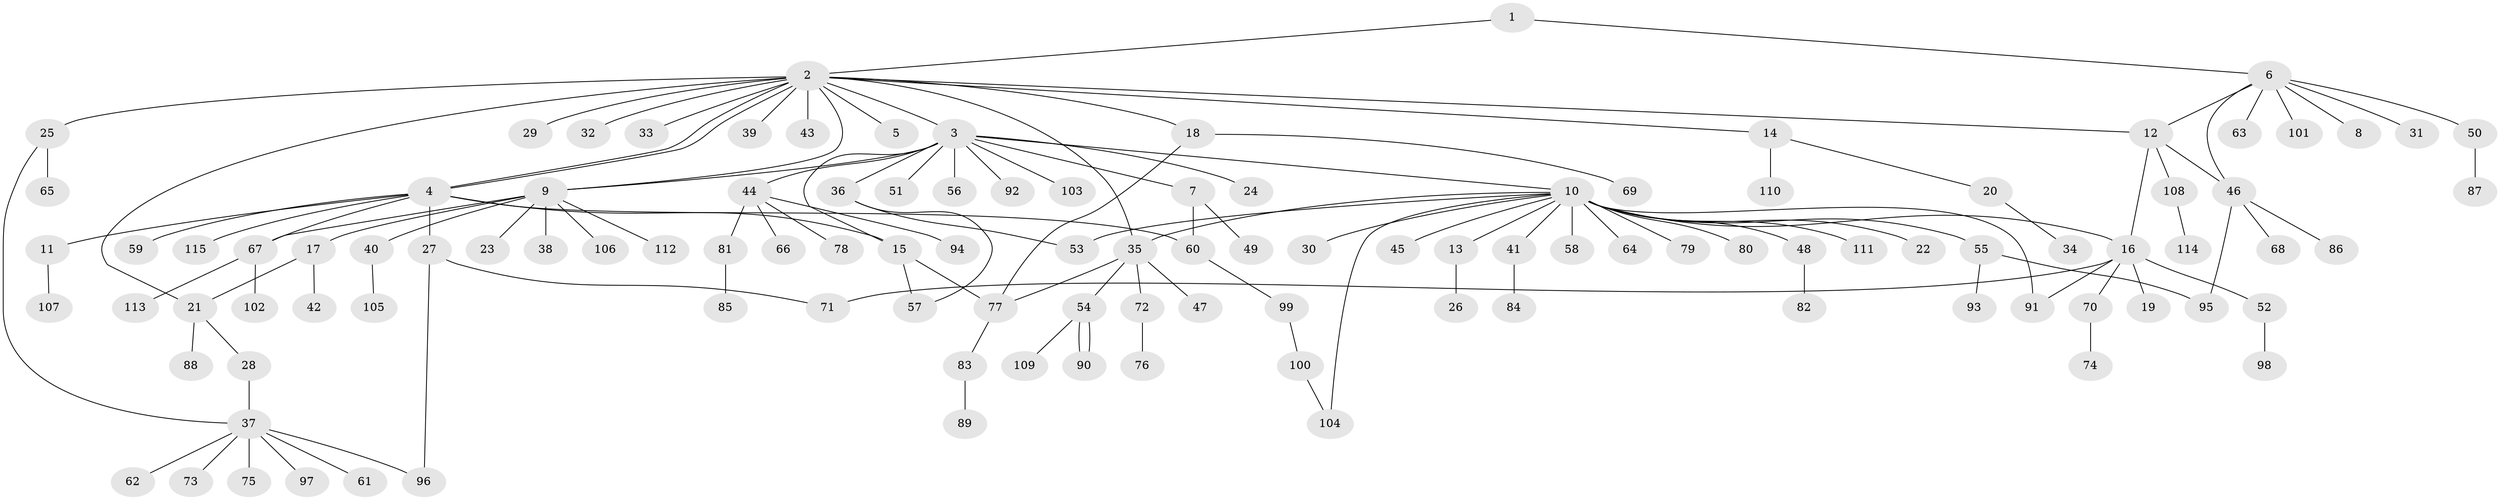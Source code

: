 // coarse degree distribution, {7: 0.04597701149425287, 16: 0.011494252873563218, 13: 0.011494252873563218, 8: 0.034482758620689655, 1: 0.5977011494252874, 17: 0.011494252873563218, 2: 0.1724137931034483, 3: 0.09195402298850575, 4: 0.022988505747126436}
// Generated by graph-tools (version 1.1) at 2025/41/03/06/25 10:41:47]
// undirected, 115 vertices, 135 edges
graph export_dot {
graph [start="1"]
  node [color=gray90,style=filled];
  1;
  2;
  3;
  4;
  5;
  6;
  7;
  8;
  9;
  10;
  11;
  12;
  13;
  14;
  15;
  16;
  17;
  18;
  19;
  20;
  21;
  22;
  23;
  24;
  25;
  26;
  27;
  28;
  29;
  30;
  31;
  32;
  33;
  34;
  35;
  36;
  37;
  38;
  39;
  40;
  41;
  42;
  43;
  44;
  45;
  46;
  47;
  48;
  49;
  50;
  51;
  52;
  53;
  54;
  55;
  56;
  57;
  58;
  59;
  60;
  61;
  62;
  63;
  64;
  65;
  66;
  67;
  68;
  69;
  70;
  71;
  72;
  73;
  74;
  75;
  76;
  77;
  78;
  79;
  80;
  81;
  82;
  83;
  84;
  85;
  86;
  87;
  88;
  89;
  90;
  91;
  92;
  93;
  94;
  95;
  96;
  97;
  98;
  99;
  100;
  101;
  102;
  103;
  104;
  105;
  106;
  107;
  108;
  109;
  110;
  111;
  112;
  113;
  114;
  115;
  1 -- 2;
  1 -- 6;
  2 -- 3;
  2 -- 4;
  2 -- 4;
  2 -- 5;
  2 -- 9;
  2 -- 12;
  2 -- 14;
  2 -- 18;
  2 -- 21;
  2 -- 25;
  2 -- 29;
  2 -- 32;
  2 -- 33;
  2 -- 35;
  2 -- 39;
  2 -- 43;
  3 -- 7;
  3 -- 9;
  3 -- 10;
  3 -- 15;
  3 -- 24;
  3 -- 36;
  3 -- 44;
  3 -- 51;
  3 -- 56;
  3 -- 92;
  3 -- 103;
  4 -- 11;
  4 -- 15;
  4 -- 27;
  4 -- 59;
  4 -- 60;
  4 -- 67;
  4 -- 115;
  6 -- 8;
  6 -- 12;
  6 -- 31;
  6 -- 46;
  6 -- 50;
  6 -- 63;
  6 -- 101;
  7 -- 49;
  7 -- 60;
  9 -- 17;
  9 -- 23;
  9 -- 38;
  9 -- 40;
  9 -- 67;
  9 -- 106;
  9 -- 112;
  10 -- 13;
  10 -- 16;
  10 -- 22;
  10 -- 30;
  10 -- 35;
  10 -- 41;
  10 -- 45;
  10 -- 48;
  10 -- 53;
  10 -- 55;
  10 -- 58;
  10 -- 64;
  10 -- 79;
  10 -- 80;
  10 -- 91;
  10 -- 104;
  10 -- 111;
  11 -- 107;
  12 -- 16;
  12 -- 46;
  12 -- 108;
  13 -- 26;
  14 -- 20;
  14 -- 110;
  15 -- 57;
  15 -- 77;
  16 -- 19;
  16 -- 52;
  16 -- 70;
  16 -- 71;
  16 -- 91;
  17 -- 21;
  17 -- 42;
  18 -- 69;
  18 -- 77;
  20 -- 34;
  21 -- 28;
  21 -- 88;
  25 -- 37;
  25 -- 65;
  27 -- 71;
  27 -- 96;
  28 -- 37;
  35 -- 47;
  35 -- 54;
  35 -- 72;
  35 -- 77;
  36 -- 53;
  36 -- 57;
  37 -- 61;
  37 -- 62;
  37 -- 73;
  37 -- 75;
  37 -- 96;
  37 -- 97;
  40 -- 105;
  41 -- 84;
  44 -- 66;
  44 -- 78;
  44 -- 81;
  44 -- 94;
  46 -- 68;
  46 -- 86;
  46 -- 95;
  48 -- 82;
  50 -- 87;
  52 -- 98;
  54 -- 90;
  54 -- 90;
  54 -- 109;
  55 -- 93;
  55 -- 95;
  60 -- 99;
  67 -- 102;
  67 -- 113;
  70 -- 74;
  72 -- 76;
  77 -- 83;
  81 -- 85;
  83 -- 89;
  99 -- 100;
  100 -- 104;
  108 -- 114;
}
